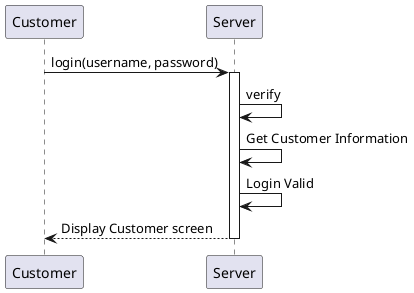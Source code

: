 @startuml
Customer -> Server : login(username, password)
activate Server
Server -> Server : verify
Server -> Server : Get Customer Information
Server -> Server : Login Valid
Server --> Customer : Display Customer screen
deactivate Server
@enduml